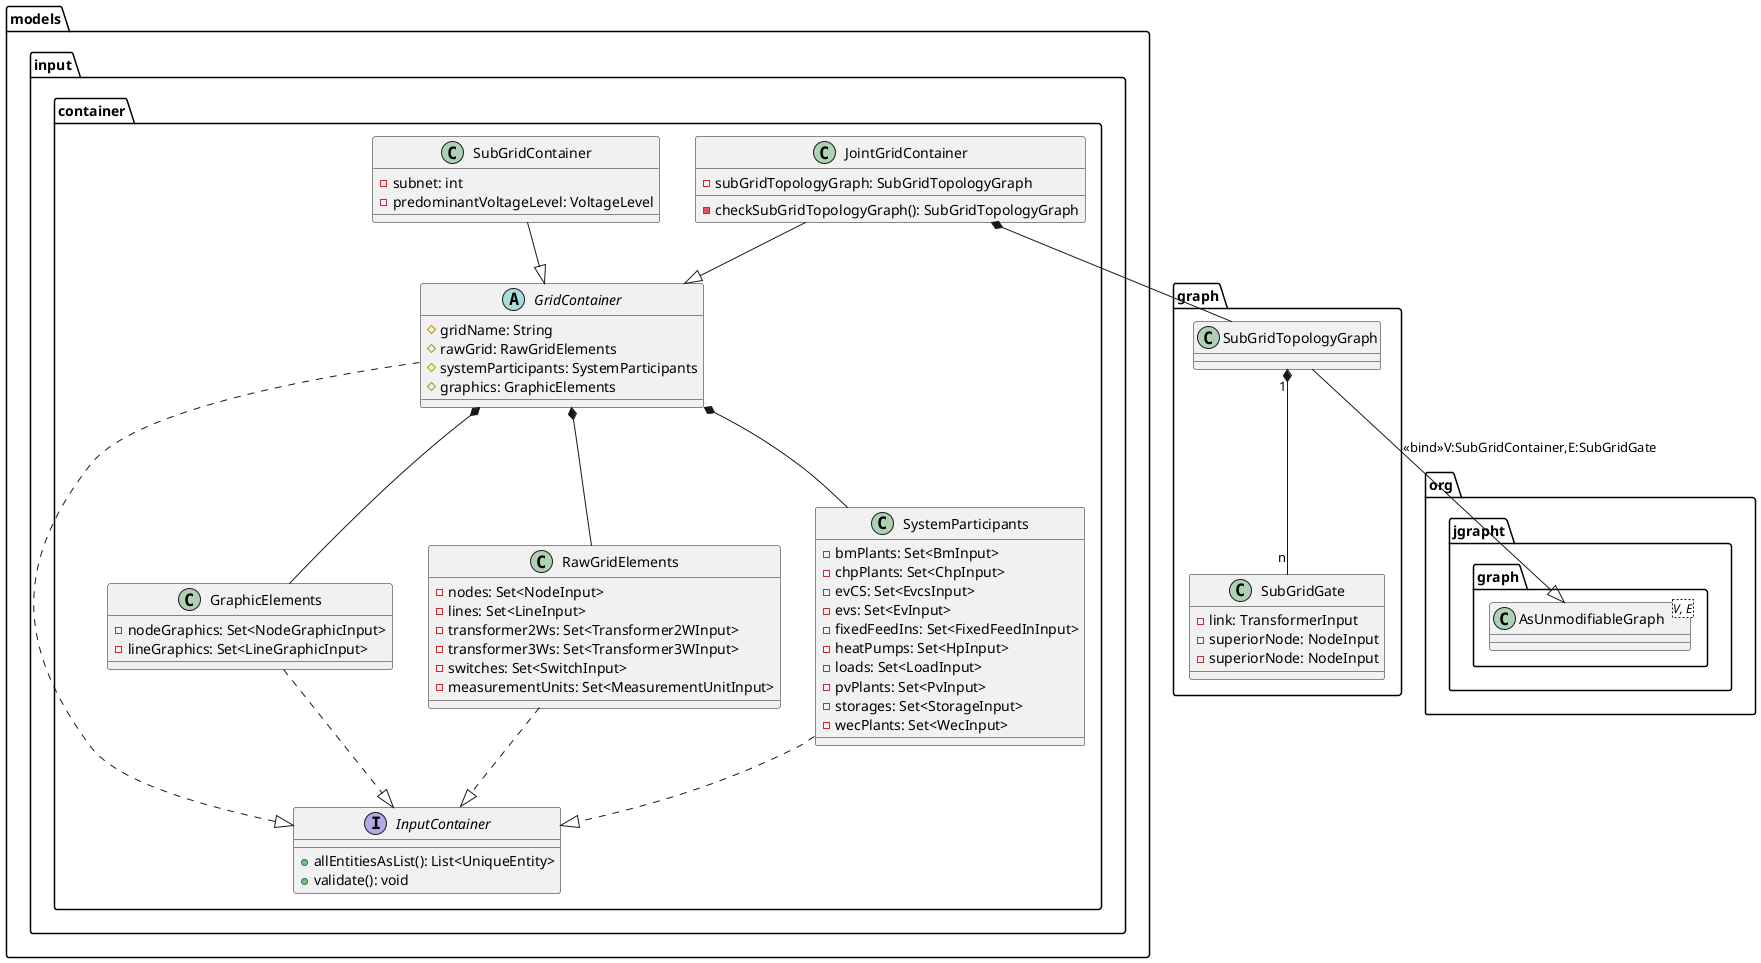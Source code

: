 @startuml

package org.jgrapht.graph {
    class AsUnmodifiableGraph<V, E>
}

package graph {
    class SubGridGate {
        - link: TransformerInput
        - superiorNode: NodeInput
        - superiorNode: NodeInput
    }

    class SubGridTopologyGraph {
    }
    SubGridTopologyGraph --|> AsUnmodifiableGraph: <<bind>>V:SubGridContainer,E:SubGridGate
    SubGridTopologyGraph "1" *-- "n" SubGridGate
}

package models.input.container {
    interface InputContainer {
        + allEntitiesAsList(): List<UniqueEntity>
        + validate(): void
    }

    class GraphicElements {
        - nodeGraphics: Set<NodeGraphicInput>
        - lineGraphics: Set<LineGraphicInput>
    }
    GraphicElements ..|> InputContainer

    class RawGridElements {
        - nodes: Set<NodeInput>
        - lines: Set<LineInput>
        - transformer2Ws: Set<Transformer2WInput>
        - transformer3Ws: Set<Transformer3WInput>
        - switches: Set<SwitchInput>
        - measurementUnits: Set<MeasurementUnitInput>
    }
    RawGridElements ..|> InputContainer

    class SystemParticipants {
        - bmPlants: Set<BmInput>
        - chpPlants: Set<ChpInput>
        - evCS: Set<EvcsInput>
        - evs: Set<EvInput>
        - fixedFeedIns: Set<FixedFeedInInput>
        - heatPumps: Set<HpInput>
        - loads: Set<LoadInput>
        - pvPlants: Set<PvInput>
        - storages: Set<StorageInput>
        - wecPlants: Set<WecInput>
    }
    SystemParticipants ..|> InputContainer

    abstract class GridContainer {
        # gridName: String
        # rawGrid: RawGridElements
        # systemParticipants: SystemParticipants
        # graphics: GraphicElements
    }
    GridContainer ..|> InputContainer
    GridContainer *-- RawGridElements
    GridContainer *-- SystemParticipants
    GridContainer *-- GraphicElements

    class JointGridContainer {
        - subGridTopologyGraph: SubGridTopologyGraph
        - checkSubGridTopologyGraph(): SubGridTopologyGraph
    }
    JointGridContainer --|> GridContainer
    JointGridContainer *-- SubGridTopologyGraph

    class SubGridContainer {
        - subnet: int
        - predominantVoltageLevel: VoltageLevel
    }
    SubGridContainer --|> GridContainer
}
@enduml